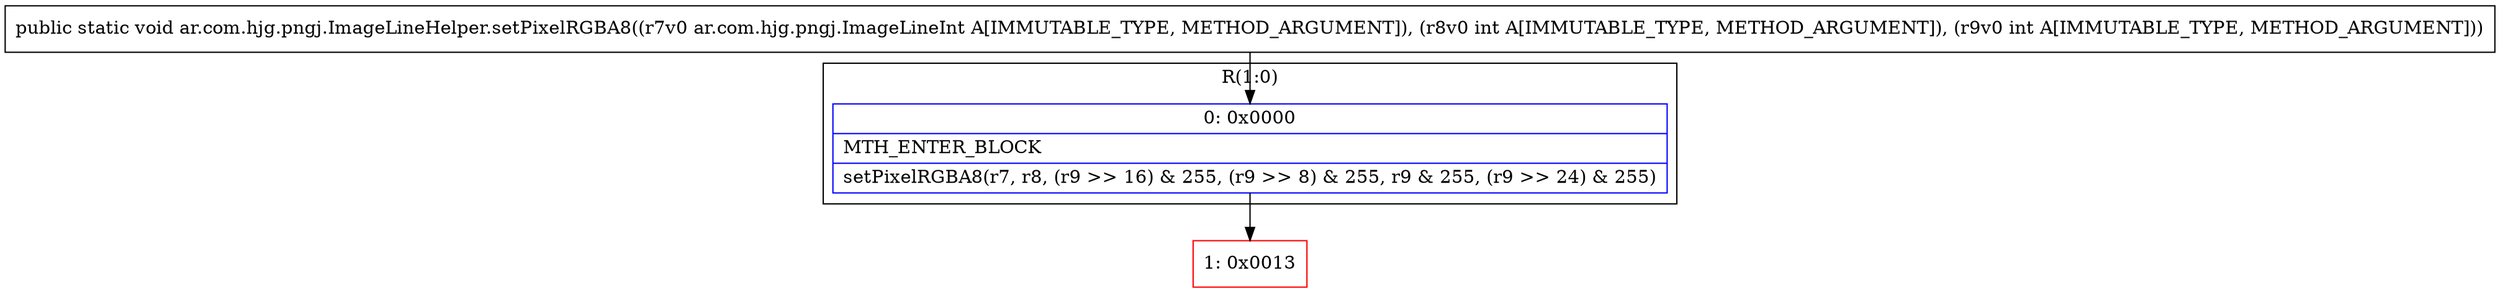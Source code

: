 digraph "CFG forar.com.hjg.pngj.ImageLineHelper.setPixelRGBA8(Lar\/com\/hjg\/pngj\/ImageLineInt;II)V" {
subgraph cluster_Region_563452154 {
label = "R(1:0)";
node [shape=record,color=blue];
Node_0 [shape=record,label="{0\:\ 0x0000|MTH_ENTER_BLOCK\l|setPixelRGBA8(r7, r8, (r9 \>\> 16) & 255, (r9 \>\> 8) & 255, r9 & 255, (r9 \>\> 24) & 255)\l}"];
}
Node_1 [shape=record,color=red,label="{1\:\ 0x0013}"];
MethodNode[shape=record,label="{public static void ar.com.hjg.pngj.ImageLineHelper.setPixelRGBA8((r7v0 ar.com.hjg.pngj.ImageLineInt A[IMMUTABLE_TYPE, METHOD_ARGUMENT]), (r8v0 int A[IMMUTABLE_TYPE, METHOD_ARGUMENT]), (r9v0 int A[IMMUTABLE_TYPE, METHOD_ARGUMENT])) }"];
MethodNode -> Node_0;
Node_0 -> Node_1;
}

